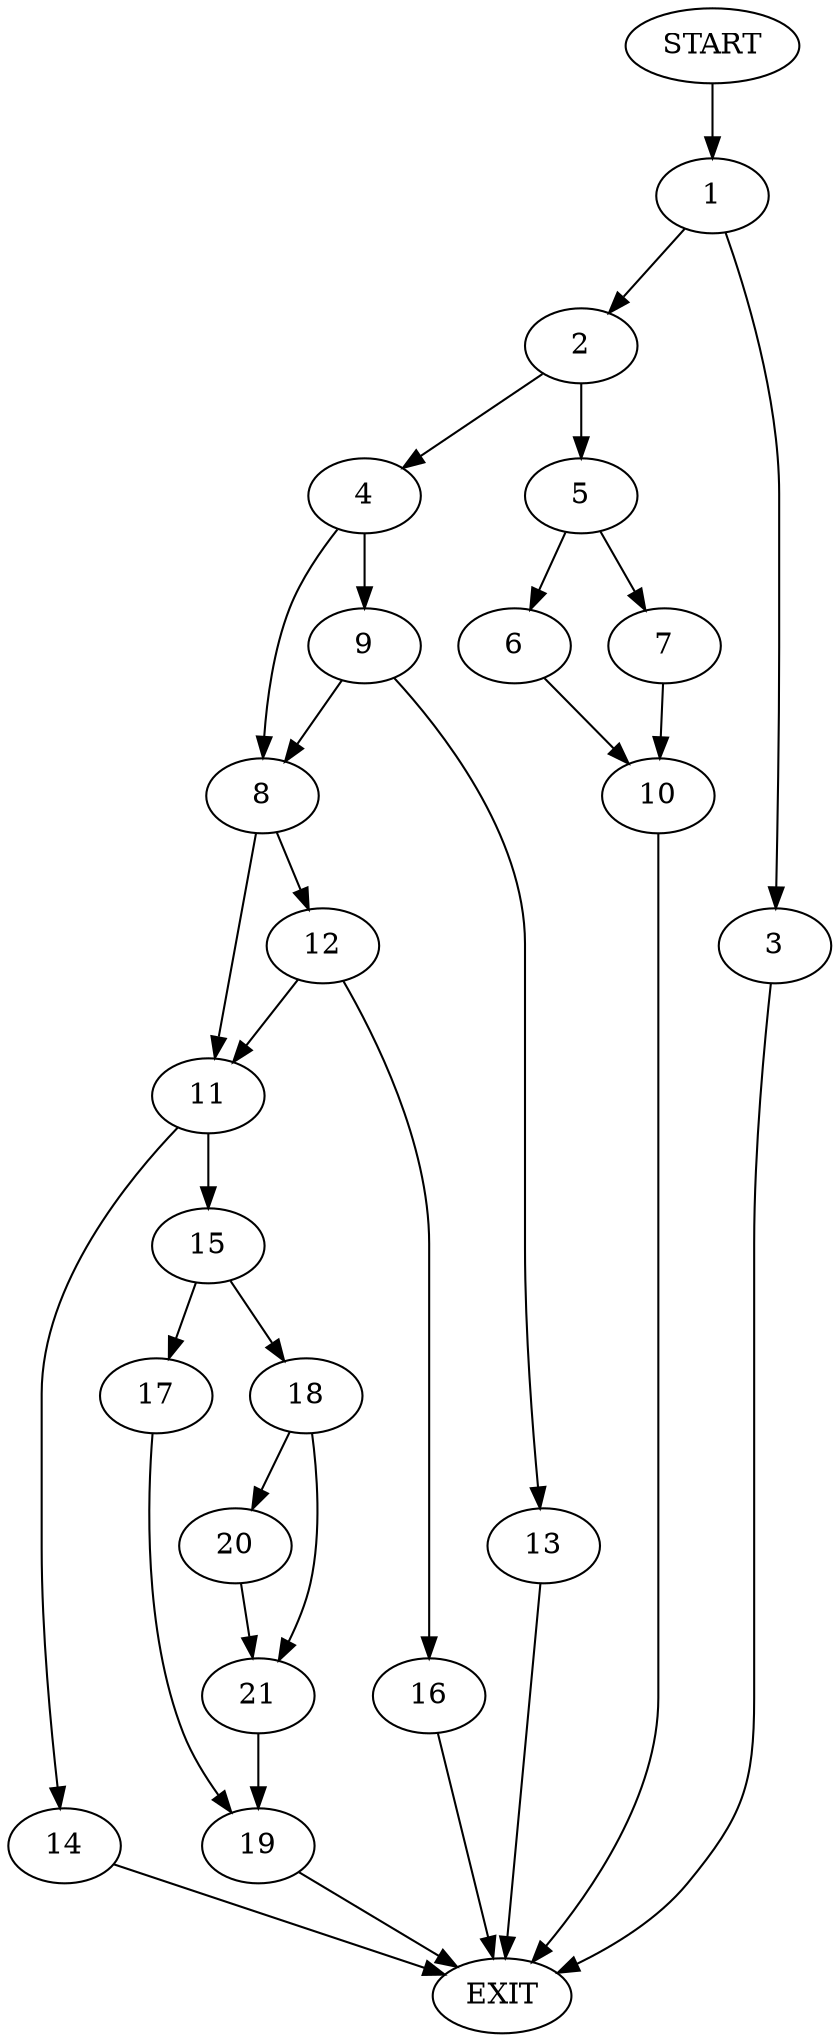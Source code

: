 digraph {
0 [label="START"]
22 [label="EXIT"]
0 -> 1
1 -> 2
1 -> 3
3 -> 22
2 -> 4
2 -> 5
5 -> 6
5 -> 7
4 -> 8
4 -> 9
6 -> 10
7 -> 10
10 -> 22
8 -> 11
8 -> 12
9 -> 8
9 -> 13
13 -> 22
11 -> 14
11 -> 15
12 -> 11
12 -> 16
16 -> 22
15 -> 17
15 -> 18
14 -> 22
17 -> 19
18 -> 20
18 -> 21
19 -> 22
21 -> 19
20 -> 21
}
